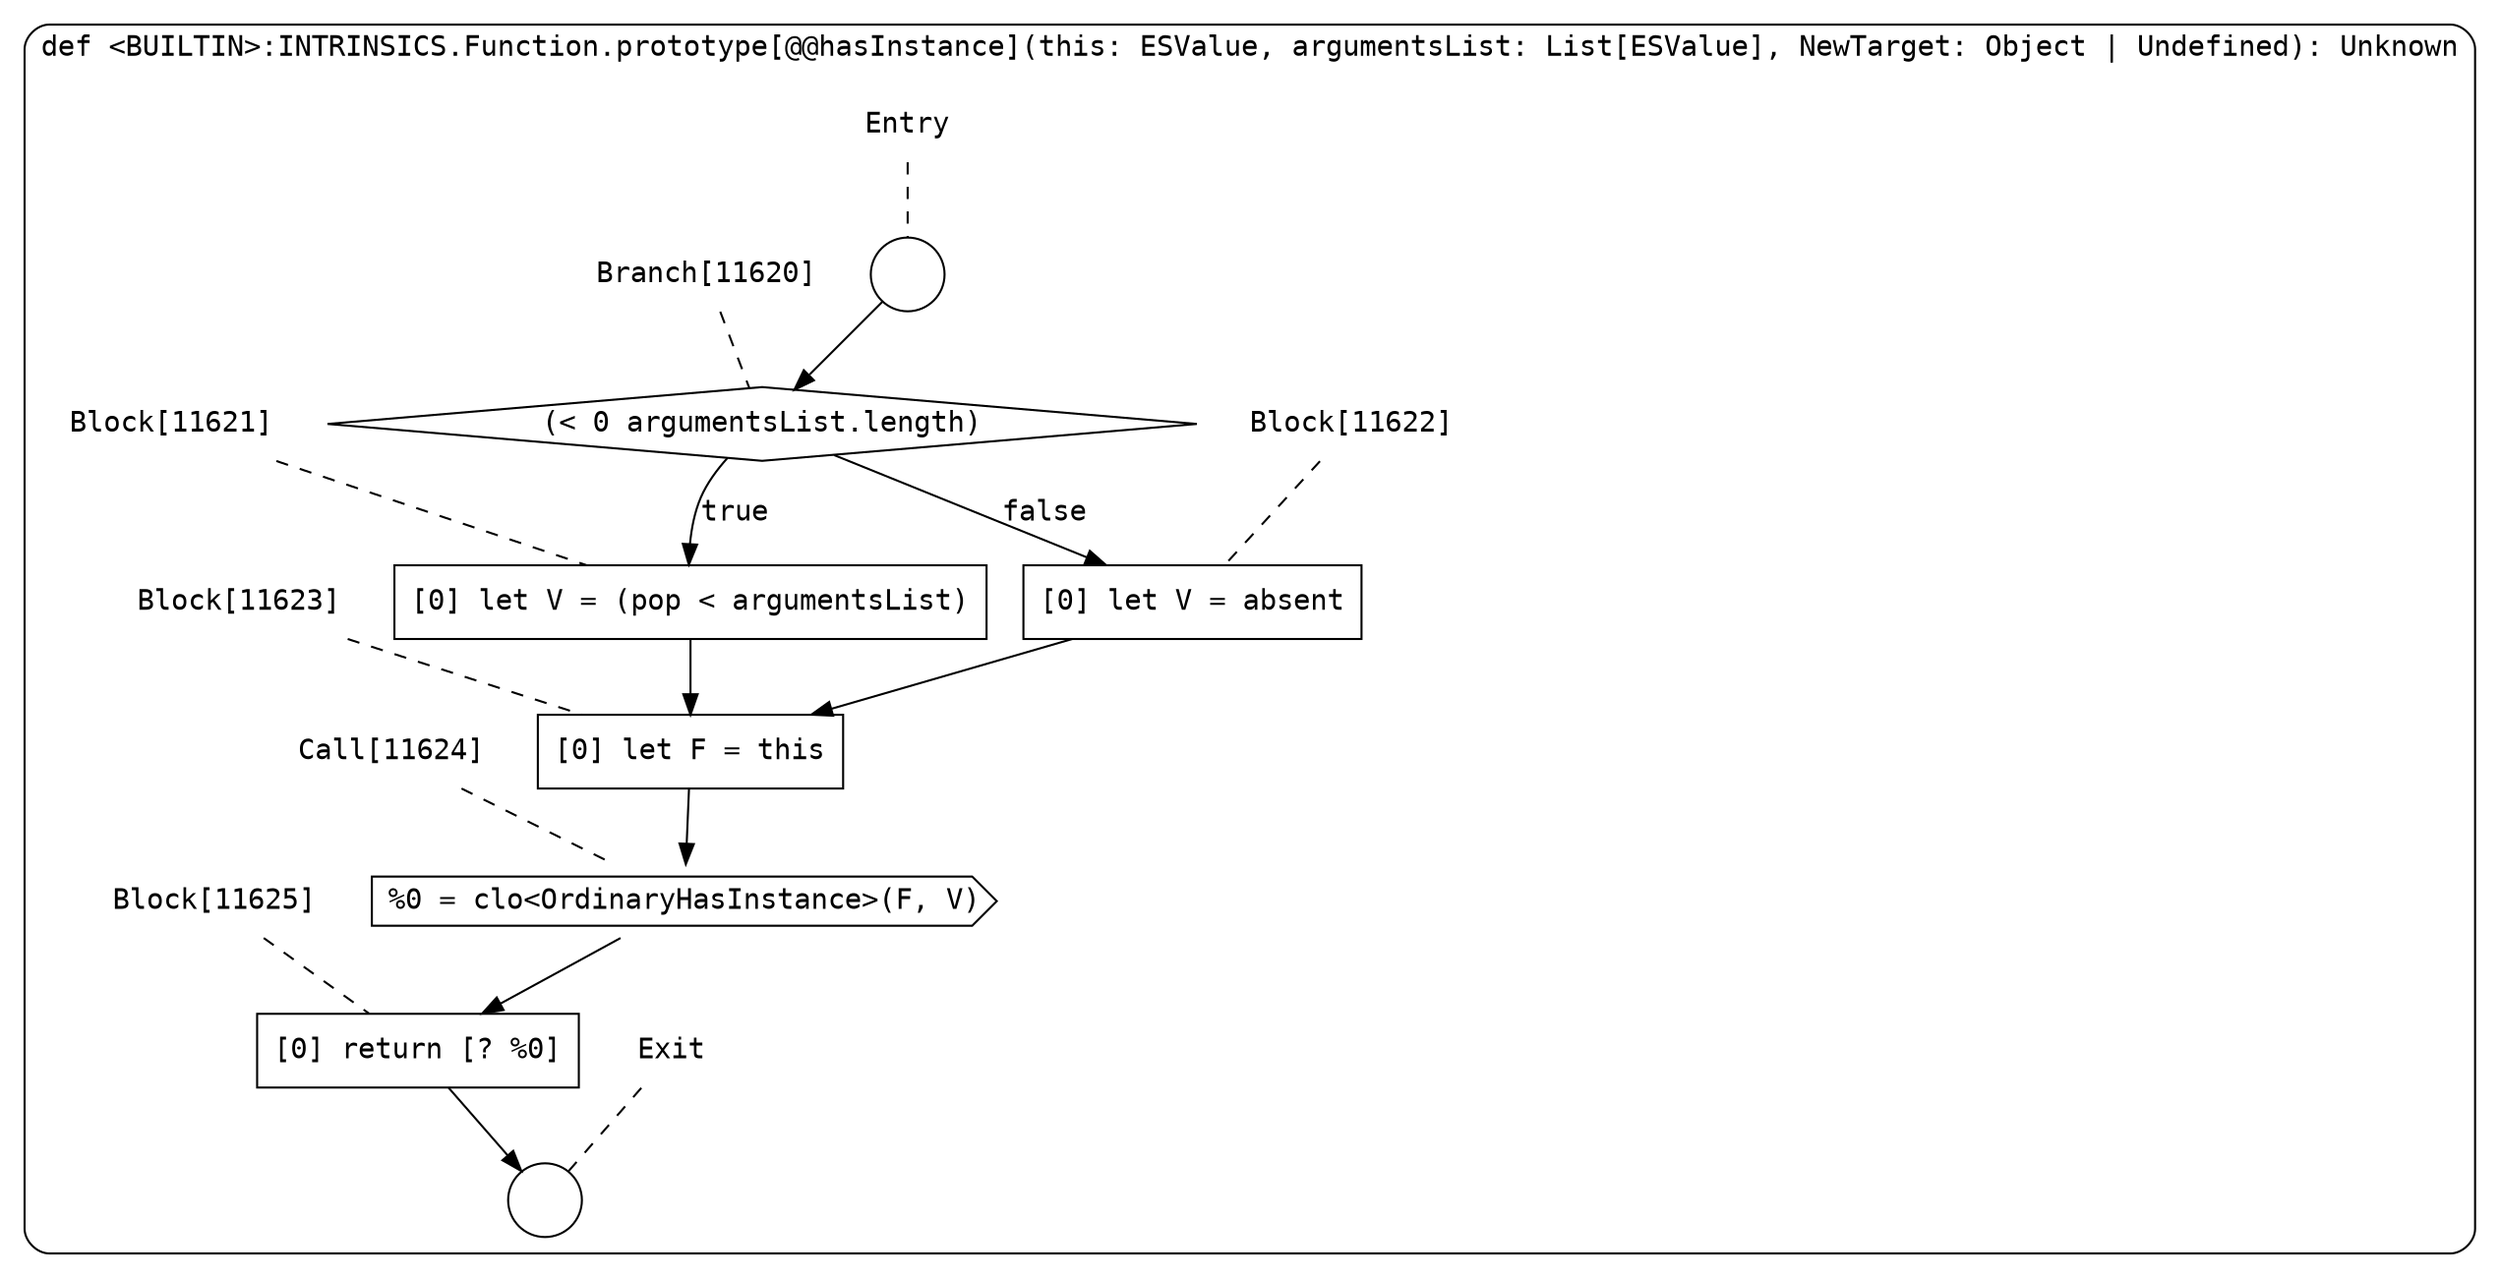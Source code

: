 digraph {
  graph [fontname = "Consolas"]
  node [fontname = "Consolas"]
  edge [fontname = "Consolas"]
  subgraph cluster2039 {
    label = "def <BUILTIN>:INTRINSICS.Function.prototype[@@hasInstance](this: ESValue, argumentsList: List[ESValue], NewTarget: Object | Undefined): Unknown"
    style = rounded
    cluster2039_entry_name [shape=none, label=<<font color="black">Entry</font>>]
    cluster2039_entry_name -> cluster2039_entry [arrowhead=none, color="black", style=dashed]
    cluster2039_entry [shape=circle label=" " color="black" fillcolor="white" style=filled]
    cluster2039_entry -> node11620 [color="black"]
    cluster2039_exit_name [shape=none, label=<<font color="black">Exit</font>>]
    cluster2039_exit_name -> cluster2039_exit [arrowhead=none, color="black", style=dashed]
    cluster2039_exit [shape=circle label=" " color="black" fillcolor="white" style=filled]
    node11620_name [shape=none, label=<<font color="black">Branch[11620]</font>>]
    node11620_name -> node11620 [arrowhead=none, color="black", style=dashed]
    node11620 [shape=diamond, label=<<font color="black">(&lt; 0 argumentsList.length)</font>> color="black" fillcolor="white", style=filled]
    node11620 -> node11621 [label=<<font color="black">true</font>> color="black"]
    node11620 -> node11622 [label=<<font color="black">false</font>> color="black"]
    node11621_name [shape=none, label=<<font color="black">Block[11621]</font>>]
    node11621_name -> node11621 [arrowhead=none, color="black", style=dashed]
    node11621 [shape=box, label=<<font color="black">[0] let V = (pop &lt; argumentsList)<BR ALIGN="LEFT"/></font>> color="black" fillcolor="white", style=filled]
    node11621 -> node11623 [color="black"]
    node11622_name [shape=none, label=<<font color="black">Block[11622]</font>>]
    node11622_name -> node11622 [arrowhead=none, color="black", style=dashed]
    node11622 [shape=box, label=<<font color="black">[0] let V = absent<BR ALIGN="LEFT"/></font>> color="black" fillcolor="white", style=filled]
    node11622 -> node11623 [color="black"]
    node11623_name [shape=none, label=<<font color="black">Block[11623]</font>>]
    node11623_name -> node11623 [arrowhead=none, color="black", style=dashed]
    node11623 [shape=box, label=<<font color="black">[0] let F = this<BR ALIGN="LEFT"/></font>> color="black" fillcolor="white", style=filled]
    node11623 -> node11624 [color="black"]
    node11624_name [shape=none, label=<<font color="black">Call[11624]</font>>]
    node11624_name -> node11624 [arrowhead=none, color="black", style=dashed]
    node11624 [shape=cds, label=<<font color="black">%0 = clo&lt;OrdinaryHasInstance&gt;(F, V)</font>> color="black" fillcolor="white", style=filled]
    node11624 -> node11625 [color="black"]
    node11625_name [shape=none, label=<<font color="black">Block[11625]</font>>]
    node11625_name -> node11625 [arrowhead=none, color="black", style=dashed]
    node11625 [shape=box, label=<<font color="black">[0] return [? %0]<BR ALIGN="LEFT"/></font>> color="black" fillcolor="white", style=filled]
    node11625 -> cluster2039_exit [color="black"]
  }
}